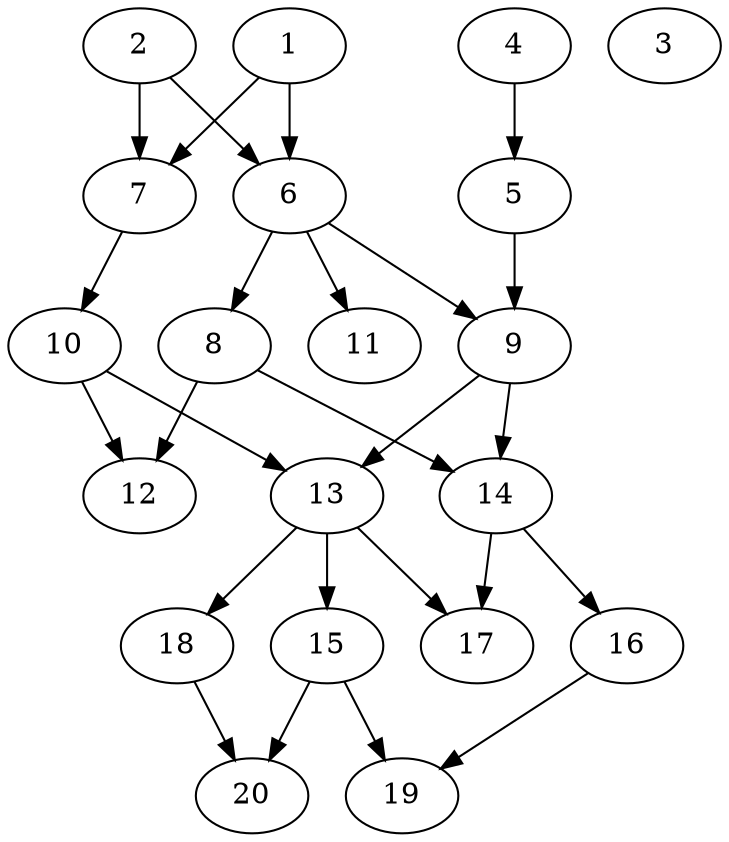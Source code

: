 // DAG automatically generated by daggen at Thu Oct  3 13:58:42 2019
// ./daggen --dot -n 20 --ccr 0.5 --fat 0.5 --regular 0.7 --density 0.5 --mindata 5242880 --maxdata 52428800 
digraph G {
  1 [size="15613952", alpha="0.15", expect_size="7806976"] 
  1 -> 6 [size ="7806976"]
  1 -> 7 [size ="7806976"]
  2 [size="27826176", alpha="0.03", expect_size="13913088"] 
  2 -> 6 [size ="13913088"]
  2 -> 7 [size ="13913088"]
  3 [size="17637376", alpha="0.01", expect_size="8818688"] 
  4 [size="45789184", alpha="0.12", expect_size="22894592"] 
  4 -> 5 [size ="22894592"]
  5 [size="99823616", alpha="0.13", expect_size="49911808"] 
  5 -> 9 [size ="49911808"]
  6 [size="76800000", alpha="0.07", expect_size="38400000"] 
  6 -> 8 [size ="38400000"]
  6 -> 9 [size ="38400000"]
  6 -> 11 [size ="38400000"]
  7 [size="73973760", alpha="0.13", expect_size="36986880"] 
  7 -> 10 [size ="36986880"]
  8 [size="68628480", alpha="0.01", expect_size="34314240"] 
  8 -> 12 [size ="34314240"]
  8 -> 14 [size ="34314240"]
  9 [size="32272384", alpha="0.11", expect_size="16136192"] 
  9 -> 13 [size ="16136192"]
  9 -> 14 [size ="16136192"]
  10 [size="12191744", alpha="0.06", expect_size="6095872"] 
  10 -> 12 [size ="6095872"]
  10 -> 13 [size ="6095872"]
  11 [size="27428864", alpha="0.12", expect_size="13714432"] 
  12 [size="98465792", alpha="0.12", expect_size="49232896"] 
  13 [size="20291584", alpha="0.15", expect_size="10145792"] 
  13 -> 15 [size ="10145792"]
  13 -> 17 [size ="10145792"]
  13 -> 18 [size ="10145792"]
  14 [size="23093248", alpha="0.13", expect_size="11546624"] 
  14 -> 16 [size ="11546624"]
  14 -> 17 [size ="11546624"]
  15 [size="79296512", alpha="0.07", expect_size="39648256"] 
  15 -> 19 [size ="39648256"]
  15 -> 20 [size ="39648256"]
  16 [size="44900352", alpha="0.04", expect_size="22450176"] 
  16 -> 19 [size ="22450176"]
  17 [size="76341248", alpha="0.08", expect_size="38170624"] 
  18 [size="43526144", alpha="0.16", expect_size="21763072"] 
  18 -> 20 [size ="21763072"]
  19 [size="49975296", alpha="0.13", expect_size="24987648"] 
  20 [size="102713344", alpha="0.00", expect_size="51356672"] 
}
